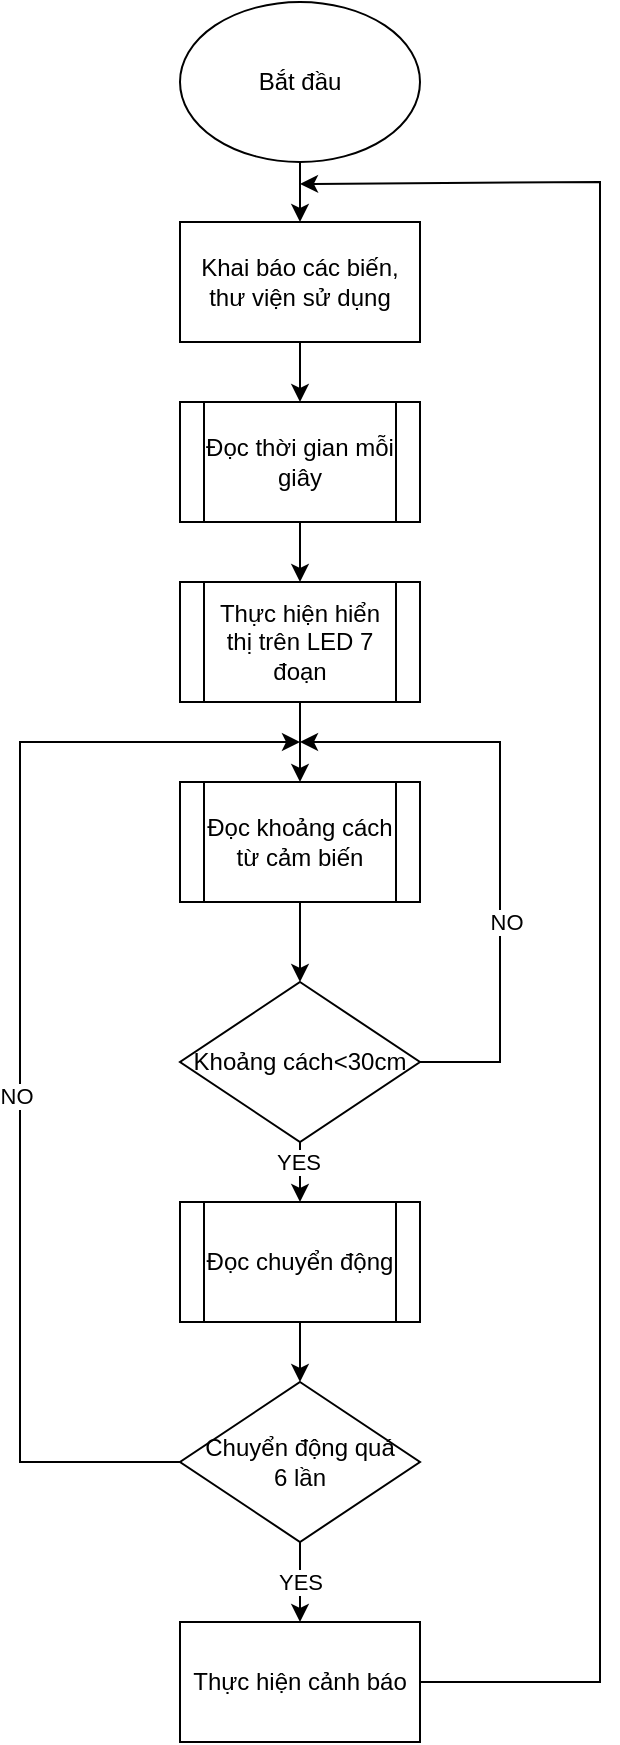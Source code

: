 <mxfile version="26.2.15">
  <diagram name="Trang-1" id="Xm8CXyWp7TMnGDRKS8NE">
    <mxGraphModel dx="1777" dy="855" grid="1" gridSize="10" guides="1" tooltips="1" connect="1" arrows="1" fold="1" page="1" pageScale="1" pageWidth="1169" pageHeight="1654" math="0" shadow="0">
      <root>
        <mxCell id="0" />
        <mxCell id="1" parent="0" />
        <mxCell id="_Z9sWXTGS8yLuttllYk--3" value="" style="edgeStyle=orthogonalEdgeStyle;rounded=0;orthogonalLoop=1;jettySize=auto;html=1;" edge="1" parent="1" source="_Z9sWXTGS8yLuttllYk--1" target="_Z9sWXTGS8yLuttllYk--2">
          <mxGeometry relative="1" as="geometry" />
        </mxCell>
        <mxCell id="_Z9sWXTGS8yLuttllYk--1" value="Bắt đầu" style="ellipse;whiteSpace=wrap;html=1;" vertex="1" parent="1">
          <mxGeometry x="360" y="50" width="120" height="80" as="geometry" />
        </mxCell>
        <mxCell id="_Z9sWXTGS8yLuttllYk--5" value="" style="edgeStyle=orthogonalEdgeStyle;rounded=0;orthogonalLoop=1;jettySize=auto;html=1;" edge="1" parent="1" source="_Z9sWXTGS8yLuttllYk--2" target="_Z9sWXTGS8yLuttllYk--4">
          <mxGeometry relative="1" as="geometry" />
        </mxCell>
        <mxCell id="_Z9sWXTGS8yLuttllYk--2" value="Khai báo các biến, thư viện sử dụng" style="rounded=0;whiteSpace=wrap;html=1;" vertex="1" parent="1">
          <mxGeometry x="360" y="160" width="120" height="60" as="geometry" />
        </mxCell>
        <mxCell id="_Z9sWXTGS8yLuttllYk--23" value="" style="edgeStyle=orthogonalEdgeStyle;rounded=0;orthogonalLoop=1;jettySize=auto;html=1;" edge="1" parent="1" source="_Z9sWXTGS8yLuttllYk--4" target="_Z9sWXTGS8yLuttllYk--22">
          <mxGeometry relative="1" as="geometry" />
        </mxCell>
        <mxCell id="_Z9sWXTGS8yLuttllYk--4" value="Đọc thời gian mỗi giây" style="shape=process;whiteSpace=wrap;html=1;backgroundOutline=1;" vertex="1" parent="1">
          <mxGeometry x="360" y="250" width="120" height="60" as="geometry" />
        </mxCell>
        <mxCell id="_Z9sWXTGS8yLuttllYk--9" value="" style="edgeStyle=orthogonalEdgeStyle;rounded=0;orthogonalLoop=1;jettySize=auto;html=1;" edge="1" parent="1" source="_Z9sWXTGS8yLuttllYk--6" target="_Z9sWXTGS8yLuttllYk--8">
          <mxGeometry relative="1" as="geometry" />
        </mxCell>
        <mxCell id="_Z9sWXTGS8yLuttllYk--6" value="Đọc khoảng cách từ cảm biến" style="shape=process;whiteSpace=wrap;html=1;backgroundOutline=1;" vertex="1" parent="1">
          <mxGeometry x="360" y="440" width="120" height="60" as="geometry" />
        </mxCell>
        <mxCell id="_Z9sWXTGS8yLuttllYk--15" value="" style="edgeStyle=orthogonalEdgeStyle;rounded=0;orthogonalLoop=1;jettySize=auto;html=1;" edge="1" parent="1" source="_Z9sWXTGS8yLuttllYk--8" target="_Z9sWXTGS8yLuttllYk--14">
          <mxGeometry relative="1" as="geometry" />
        </mxCell>
        <mxCell id="_Z9sWXTGS8yLuttllYk--31" value="YES" style="edgeLabel;html=1;align=center;verticalAlign=middle;resizable=0;points=[];" vertex="1" connectable="0" parent="_Z9sWXTGS8yLuttllYk--15">
          <mxGeometry x="0.2" y="-1" relative="1" as="geometry">
            <mxPoint as="offset" />
          </mxGeometry>
        </mxCell>
        <mxCell id="_Z9sWXTGS8yLuttllYk--8" value="Khoảng cách&amp;lt;30cm" style="rhombus;whiteSpace=wrap;html=1;" vertex="1" parent="1">
          <mxGeometry x="360" y="540" width="120" height="80" as="geometry" />
        </mxCell>
        <mxCell id="_Z9sWXTGS8yLuttllYk--19" value="" style="edgeStyle=orthogonalEdgeStyle;rounded=0;orthogonalLoop=1;jettySize=auto;html=1;" edge="1" parent="1" source="_Z9sWXTGS8yLuttllYk--14" target="_Z9sWXTGS8yLuttllYk--18">
          <mxGeometry relative="1" as="geometry" />
        </mxCell>
        <mxCell id="_Z9sWXTGS8yLuttllYk--14" value="Đọc chuyển động" style="shape=process;whiteSpace=wrap;html=1;backgroundOutline=1;" vertex="1" parent="1">
          <mxGeometry x="360" y="650" width="120" height="60" as="geometry" />
        </mxCell>
        <mxCell id="_Z9sWXTGS8yLuttllYk--21" value="YES" style="edgeStyle=orthogonalEdgeStyle;rounded=0;orthogonalLoop=1;jettySize=auto;html=1;" edge="1" parent="1" source="_Z9sWXTGS8yLuttllYk--18" target="_Z9sWXTGS8yLuttllYk--20">
          <mxGeometry relative="1" as="geometry" />
        </mxCell>
        <mxCell id="_Z9sWXTGS8yLuttllYk--18" value="Chuyển động quá&lt;br&gt;6 lần" style="rhombus;whiteSpace=wrap;html=1;" vertex="1" parent="1">
          <mxGeometry x="360" y="740" width="120" height="80" as="geometry" />
        </mxCell>
        <mxCell id="_Z9sWXTGS8yLuttllYk--20" value="Thực hiện cảnh báo" style="whiteSpace=wrap;html=1;" vertex="1" parent="1">
          <mxGeometry x="360" y="860" width="120" height="60" as="geometry" />
        </mxCell>
        <mxCell id="_Z9sWXTGS8yLuttllYk--24" value="" style="edgeStyle=orthogonalEdgeStyle;rounded=0;orthogonalLoop=1;jettySize=auto;html=1;" edge="1" parent="1" source="_Z9sWXTGS8yLuttllYk--22" target="_Z9sWXTGS8yLuttllYk--6">
          <mxGeometry relative="1" as="geometry" />
        </mxCell>
        <mxCell id="_Z9sWXTGS8yLuttllYk--22" value="Thực hiện hiển thị trên LED 7 đoạn" style="shape=process;whiteSpace=wrap;html=1;backgroundOutline=1;" vertex="1" parent="1">
          <mxGeometry x="360" y="340" width="120" height="60" as="geometry" />
        </mxCell>
        <mxCell id="_Z9sWXTGS8yLuttllYk--25" value="" style="endArrow=classic;html=1;rounded=0;exitX=1;exitY=0.5;exitDx=0;exitDy=0;" edge="1" parent="1" source="_Z9sWXTGS8yLuttllYk--20">
          <mxGeometry width="50" height="50" relative="1" as="geometry">
            <mxPoint x="520" y="780" as="sourcePoint" />
            <mxPoint x="420" y="141" as="targetPoint" />
            <Array as="points">
              <mxPoint x="530" y="890" />
              <mxPoint x="570" y="890" />
              <mxPoint x="570" y="870" />
              <mxPoint x="570" y="140" />
            </Array>
          </mxGeometry>
        </mxCell>
        <mxCell id="_Z9sWXTGS8yLuttllYk--27" value="" style="endArrow=classic;html=1;rounded=0;exitX=0;exitY=0.5;exitDx=0;exitDy=0;" edge="1" parent="1" source="_Z9sWXTGS8yLuttllYk--18">
          <mxGeometry width="50" height="50" relative="1" as="geometry">
            <mxPoint x="350" y="770" as="sourcePoint" />
            <mxPoint x="420" y="420" as="targetPoint" />
            <Array as="points">
              <mxPoint x="280" y="780" />
              <mxPoint x="280" y="690" />
              <mxPoint x="280" y="420" />
            </Array>
          </mxGeometry>
        </mxCell>
        <mxCell id="_Z9sWXTGS8yLuttllYk--30" value="NO" style="edgeLabel;html=1;align=center;verticalAlign=middle;resizable=0;points=[];" vertex="1" connectable="0" parent="_Z9sWXTGS8yLuttllYk--27">
          <mxGeometry x="-0.093" y="2" relative="1" as="geometry">
            <mxPoint as="offset" />
          </mxGeometry>
        </mxCell>
        <mxCell id="_Z9sWXTGS8yLuttllYk--28" value="" style="endArrow=classic;html=1;rounded=0;exitX=1;exitY=0.5;exitDx=0;exitDy=0;" edge="1" parent="1" source="_Z9sWXTGS8yLuttllYk--8">
          <mxGeometry width="50" height="50" relative="1" as="geometry">
            <mxPoint x="520" y="600" as="sourcePoint" />
            <mxPoint x="420" y="420" as="targetPoint" />
            <Array as="points">
              <mxPoint x="520" y="580" />
              <mxPoint x="520" y="420" />
            </Array>
          </mxGeometry>
        </mxCell>
        <mxCell id="_Z9sWXTGS8yLuttllYk--29" value="NO" style="edgeLabel;html=1;align=center;verticalAlign=middle;resizable=0;points=[];" vertex="1" connectable="0" parent="_Z9sWXTGS8yLuttllYk--28">
          <mxGeometry x="-0.267" y="-3" relative="1" as="geometry">
            <mxPoint as="offset" />
          </mxGeometry>
        </mxCell>
      </root>
    </mxGraphModel>
  </diagram>
</mxfile>
